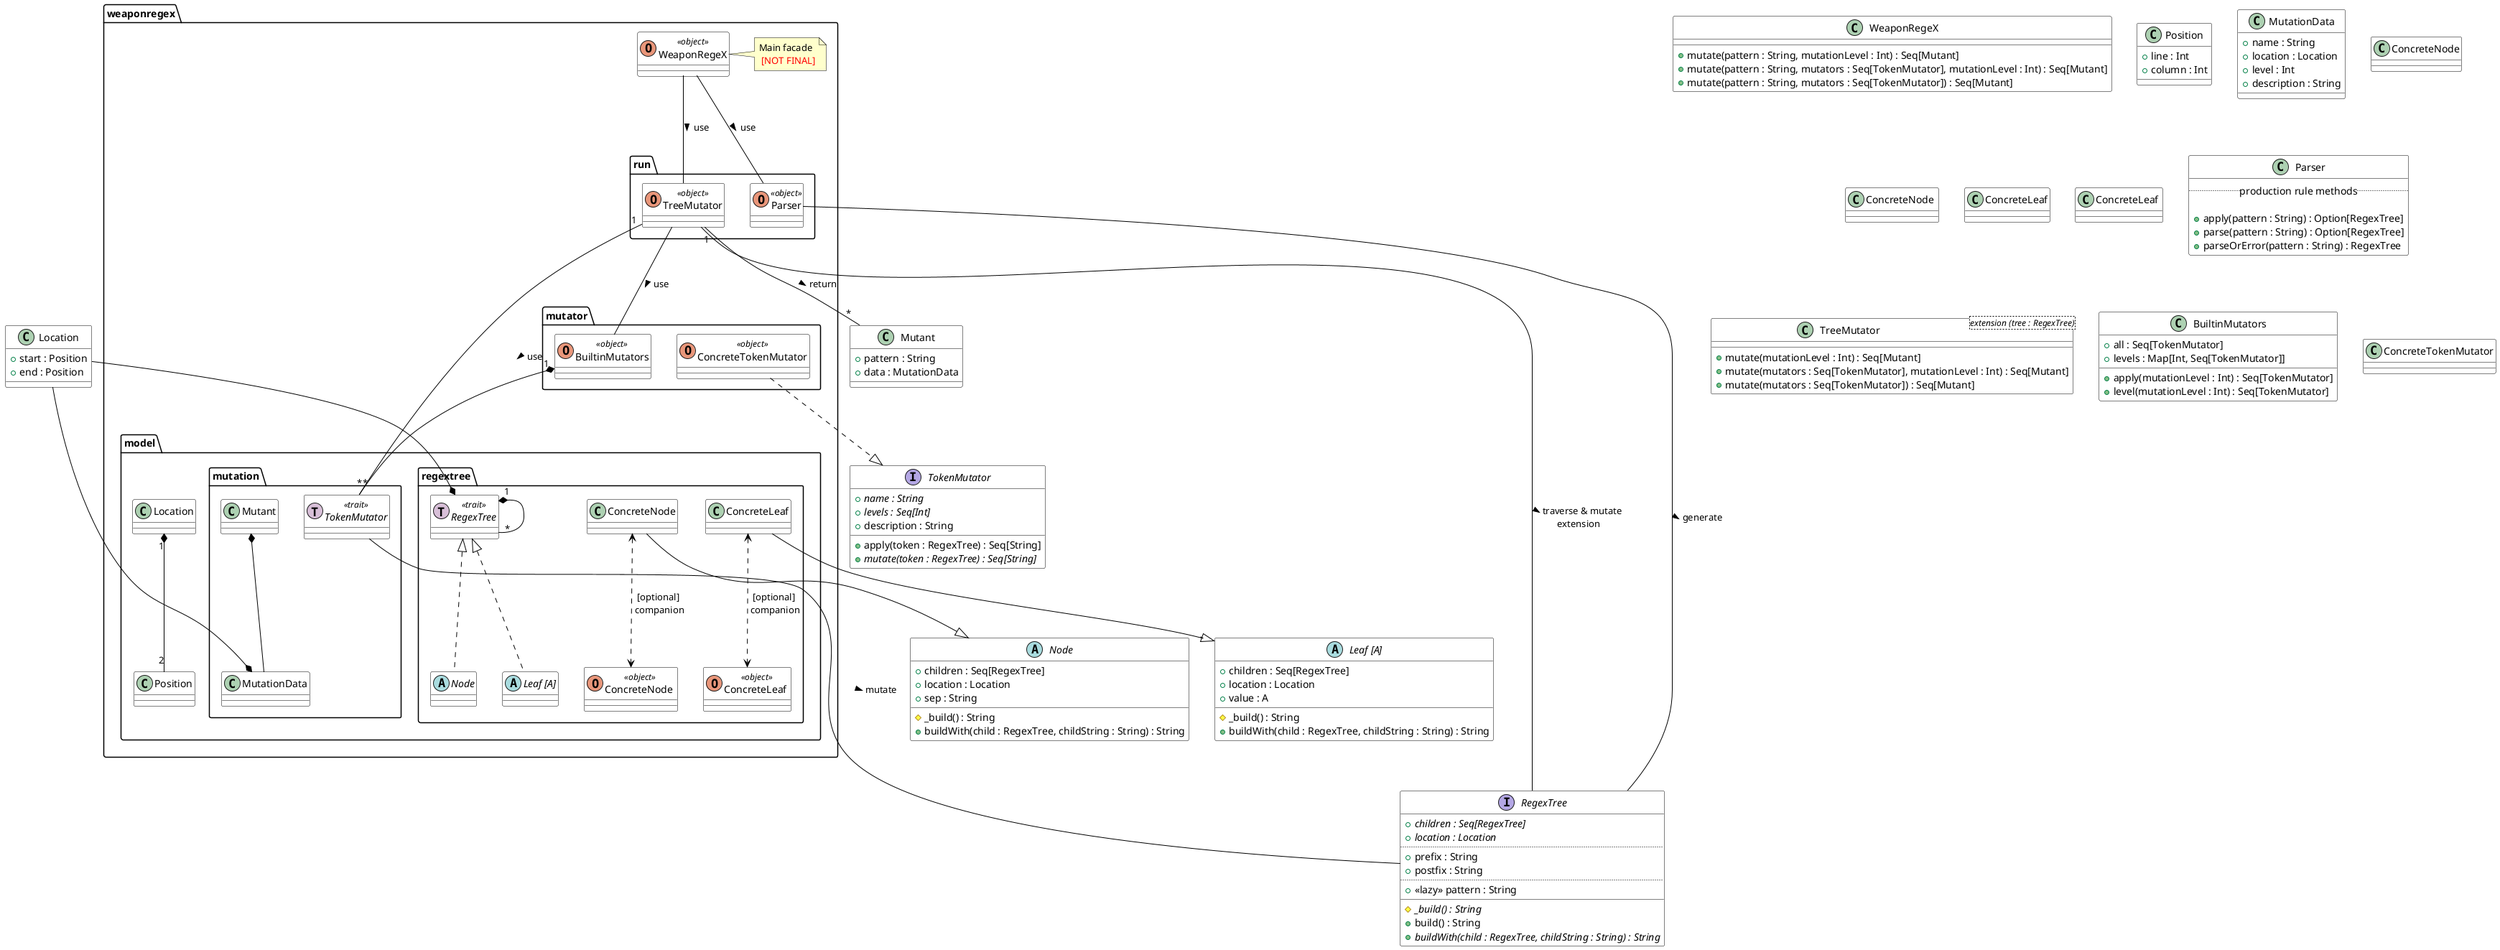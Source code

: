 @startuml

'skinparam monochrome true
skinparam backgroundcolor white
skinparam shadowing false
skinparam class {
    BackgroundColor transparent
    BorderColor black
    ArrowColor black
}
skinparam note {
    BackgroundColor business
    BorderColor black
}

'left to right direction

'title Class Diagram

' ===================== Package structure =====================
package "weaponregex" {
    class WeaponRegeX <<object>> <<(O, darksalmon)>>
    note right: Main facade\n <color: red>[NOT FINAL]</color>

    package "run" {
        class Parser <<object>> <<(O, darksalmon)>>
        class TreeMutator <<object>> <<(O, darksalmon)>>
    }

    package "model" {
        class Location
        class Position

        package "regextree" {
            interface RegexTree <<trait>> << (T, thistle) >>
            abstract class Node
            abstract class "Leaf [A]"

            class ConcreteNode
            class "ConcreteNode " <<object>> <<(O, darksalmon)>>

            class ConcreteLeaf
            class "ConcreteLeaf " <<object>> <<(O, darksalmon)>>
        }

        package "mutation" {
            class Mutant
            class MutationData
            interface TokenMutator <<trait>> << (T, thistle) >>
        }
    }

    package "mutator" {
        class BuiltinMutators <<object>> <<(O, darksalmon)>>
        class ConcreteTokenMutator <<object>> <<(O, darksalmon)>>
    }
}

' ===================== Main facade =====================
WeaponRegeX -- Parser :> use
WeaponRegeX -- TreeMutator :> use

class WeaponRegeX {
'    -- Parsing --
'    + parse(pattern : String) : Option[RegexTree]
'    + parseOrError(pattern : String) : RegexTree
'    -- Mutating --
    + mutate(pattern : String, mutationLevel : Int) : Seq[Mutant]
    + mutate(pattern : String, mutators : Seq[TokenMutator], mutationLevel : Int) : Seq[Mutant]
    + mutate(pattern : String, mutators : Seq[TokenMutator]) : Seq[Mutant]
}

' ===================== Data models =====================
Location "1" *-- "2" Position
class Location {
    + start : Position
    + end : Position
}

class Position {
   + line : Int
   + column : Int
}

Mutant *-- MutationData
class Mutant {
    + pattern : String
    + data : MutationData
}

MutationData *-u- Location
class MutationData {
    + name : String
    + location : Location
    + level : Int
    + description : String
}

' ===================== RegexTree =====================
RegexTree "1" *-- "*" RegexTree
RegexTree <|.. Node
RegexTree <|.. "Leaf [A]"
RegexTree *-u- Location

interface RegexTree {
    + {abstract} children : Seq[RegexTree]
    + {abstract} location : Location
    ..
    + prefix : String
    + postfix : String
    ..
    + <<lazy>> pattern : String
    __
    # {abstract} _build() : String
    + build() : String
    + {abstract} buildWith(child : RegexTree, childString : String) : String
}

abstract class Node {
    + children : Seq[RegexTree]
    + location : Location
    + sep : String

    # _build() : String
    + buildWith(child : RegexTree, childString : String) : String
}

abstract class "Leaf [A]" {
    + children : Seq[RegexTree]
    + location : Location
    + value : A

    # _build() : String
    + buildWith(child : RegexTree, childString : String) : String
}

ConcreteNode --|> Node
ConcreteNode <..> "ConcreteNode ": [optional]\n companion
class ConcreteNode
class "ConcreteNode "

ConcreteLeaf --|> "Leaf [A]"
ConcreteLeaf <..> "ConcreteLeaf ": [optional]\n companion
class ConcreteLeaf
class "ConcreteLeaf "

' ===================== Parser =====================
Parser -- RegexTree :> generate
class Parser {
    .. production rule methods ..

    + apply(pattern : String) : Option[RegexTree]
    + parse(pattern : String) : Option[RegexTree]
    + parseOrError(pattern : String) : RegexTree
}

' ===================== TreeMutator =====================
TreeMutator -- BuiltinMutators :> use
TreeMutator "1" -- "*" TokenMutator :> use
TreeMutator "1" -- "*" Mutant :> return
TreeMutator -- RegexTree :> traverse & mutate\n extension

class TreeMutator <extension (tree : RegexTree)> {
'    == extension (tree : RegexTree) ==
    + mutate(mutationLevel : Int) : Seq[Mutant]
    + mutate(mutators : Seq[TokenMutator], mutationLevel : Int) : Seq[Mutant]
    + mutate(mutators : Seq[TokenMutator]) : Seq[Mutant]
}

' ===================== TokenMutator =====================
BuiltinMutators "1" *-- "*" TokenMutator
class BuiltinMutators {
    + all : Seq[TokenMutator]
    + levels : Map[Int, Seq[TokenMutator]]

    + apply(mutationLevel : Int) : Seq[TokenMutator]
    + level(mutationLevel : Int) : Seq[TokenMutator]
}

TokenMutator --- RegexTree :> mutate
interface TokenMutator {
    + {abstract} name : String
    + {abstract} levels : Seq[Int]
    + description : String

    + apply(token : RegexTree) : Seq[String]
    + {abstract} mutate(token : RegexTree) : Seq[String]
}

ConcreteTokenMutator ..|> TokenMutator
class ConcreteTokenMutator

@enduml